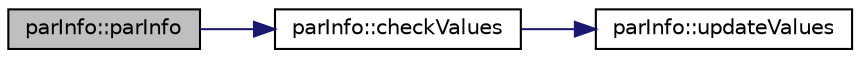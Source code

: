 digraph "parInfo::parInfo"
{
  edge [fontname="Helvetica",fontsize="10",labelfontname="Helvetica",labelfontsize="10"];
  node [fontname="Helvetica",fontsize="10",shape=record];
  rankdir="LR";
  Node1 [label="parInfo::parInfo",height=0.2,width=0.4,color="black", fillcolor="grey75", style="filled", fontcolor="black"];
  Node1 -> Node2 [color="midnightblue",fontsize="10",style="solid",fontname="Helvetica"];
  Node2 [label="parInfo::checkValues",height=0.2,width=0.4,color="black", fillcolor="white", style="filled",URL="$db/db1/classpar_info.html#a991ce601c9b8ed23049d187751cf5cc7"];
  Node2 -> Node3 [color="midnightblue",fontsize="10",style="solid",fontname="Helvetica"];
  Node3 [label="parInfo::updateValues",height=0.2,width=0.4,color="black", fillcolor="white", style="filled",URL="$db/db1/classpar_info.html#ad08727e14ca363058682cfd70b6e7420"];
}

